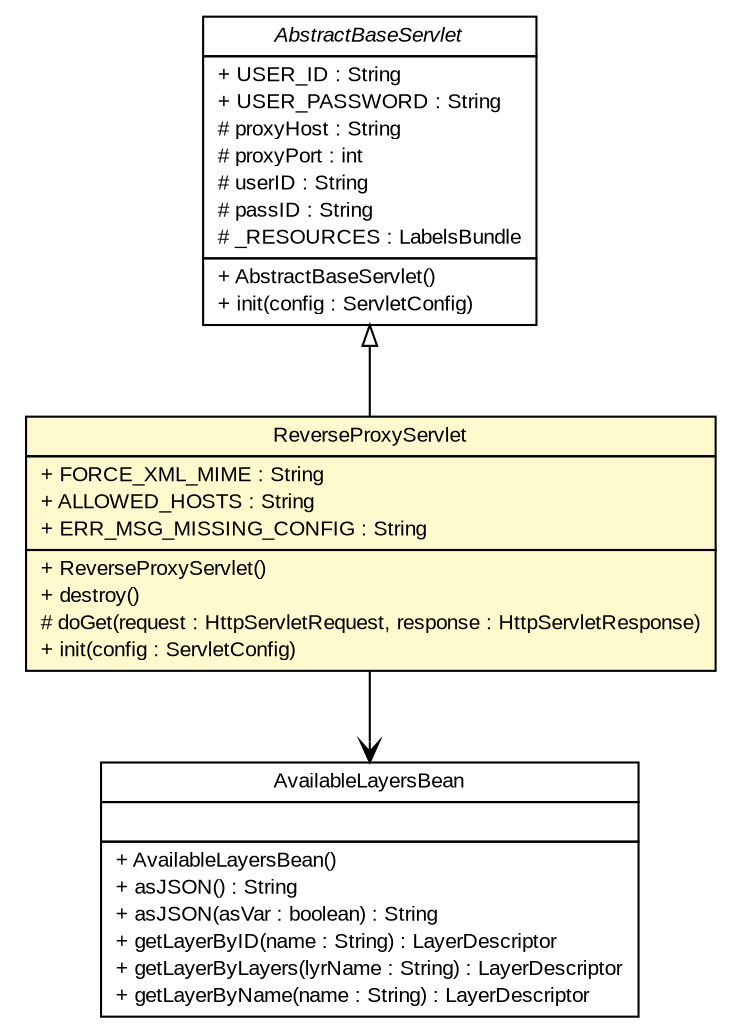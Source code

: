 #!/usr/local/bin/dot
#
# Class diagram 
# Generated by UMLGraph version R5_6 (http://www.umlgraph.org/)
#

digraph G {
	edge [fontname="arial",fontsize=10,labelfontname="arial",labelfontsize=10];
	node [fontname="arial",fontsize=10,shape=plaintext];
	nodesep=0.25;
	ranksep=0.5;
	// nl.mineleni.cbsviewer.servlet.ReverseProxyServlet
	c5107 [label=<<table title="nl.mineleni.cbsviewer.servlet.ReverseProxyServlet" border="0" cellborder="1" cellspacing="0" cellpadding="2" port="p" bgcolor="lemonChiffon" href="./ReverseProxyServlet.html">
		<tr><td><table border="0" cellspacing="0" cellpadding="1">
<tr><td align="center" balign="center"> ReverseProxyServlet </td></tr>
		</table></td></tr>
		<tr><td><table border="0" cellspacing="0" cellpadding="1">
<tr><td align="left" balign="left"> + FORCE_XML_MIME : String </td></tr>
<tr><td align="left" balign="left"> + ALLOWED_HOSTS : String </td></tr>
<tr><td align="left" balign="left"> + ERR_MSG_MISSING_CONFIG : String </td></tr>
		</table></td></tr>
		<tr><td><table border="0" cellspacing="0" cellpadding="1">
<tr><td align="left" balign="left"> + ReverseProxyServlet() </td></tr>
<tr><td align="left" balign="left"> + destroy() </td></tr>
<tr><td align="left" balign="left"> # doGet(request : HttpServletRequest, response : HttpServletResponse) </td></tr>
<tr><td align="left" balign="left"> + init(config : ServletConfig) </td></tr>
		</table></td></tr>
		</table>>, URL="./ReverseProxyServlet.html", fontname="arial", fontcolor="black", fontsize=10.0];
	// nl.mineleni.cbsviewer.servlet.AbstractBaseServlet
	c5110 [label=<<table title="nl.mineleni.cbsviewer.servlet.AbstractBaseServlet" border="0" cellborder="1" cellspacing="0" cellpadding="2" port="p" href="./AbstractBaseServlet.html">
		<tr><td><table border="0" cellspacing="0" cellpadding="1">
<tr><td align="center" balign="center"><font face="arial italic"> AbstractBaseServlet </font></td></tr>
		</table></td></tr>
		<tr><td><table border="0" cellspacing="0" cellpadding="1">
<tr><td align="left" balign="left"> + USER_ID : String </td></tr>
<tr><td align="left" balign="left"> + USER_PASSWORD : String </td></tr>
<tr><td align="left" balign="left"> # proxyHost : String </td></tr>
<tr><td align="left" balign="left"> # proxyPort : int </td></tr>
<tr><td align="left" balign="left"> # userID : String </td></tr>
<tr><td align="left" balign="left"> # passID : String </td></tr>
<tr><td align="left" balign="left"> # _RESOURCES : LabelsBundle </td></tr>
		</table></td></tr>
		<tr><td><table border="0" cellspacing="0" cellpadding="1">
<tr><td align="left" balign="left"> + AbstractBaseServlet() </td></tr>
<tr><td align="left" balign="left"> + init(config : ServletConfig) </td></tr>
		</table></td></tr>
		</table>>, URL="./AbstractBaseServlet.html", fontname="arial", fontcolor="black", fontsize=10.0];
	// nl.mineleni.cbsviewer.util.AvailableLayersBean
	c5132 [label=<<table title="nl.mineleni.cbsviewer.util.AvailableLayersBean" border="0" cellborder="1" cellspacing="0" cellpadding="2" port="p" href="../util/AvailableLayersBean.html">
		<tr><td><table border="0" cellspacing="0" cellpadding="1">
<tr><td align="center" balign="center"> AvailableLayersBean </td></tr>
		</table></td></tr>
		<tr><td><table border="0" cellspacing="0" cellpadding="1">
<tr><td align="left" balign="left">  </td></tr>
		</table></td></tr>
		<tr><td><table border="0" cellspacing="0" cellpadding="1">
<tr><td align="left" balign="left"> + AvailableLayersBean() </td></tr>
<tr><td align="left" balign="left"> + asJSON() : String </td></tr>
<tr><td align="left" balign="left"> + asJSON(asVar : boolean) : String </td></tr>
<tr><td align="left" balign="left"> + getLayerByID(name : String) : LayerDescriptor </td></tr>
<tr><td align="left" balign="left"> + getLayerByLayers(lyrName : String) : LayerDescriptor </td></tr>
<tr><td align="left" balign="left"> + getLayerByName(name : String) : LayerDescriptor </td></tr>
		</table></td></tr>
		</table>>, URL="../util/AvailableLayersBean.html", fontname="arial", fontcolor="black", fontsize=10.0];
	//nl.mineleni.cbsviewer.servlet.ReverseProxyServlet extends nl.mineleni.cbsviewer.servlet.AbstractBaseServlet
	c5110:p -> c5107:p [dir=back,arrowtail=empty];
	// nl.mineleni.cbsviewer.servlet.ReverseProxyServlet NAVASSOC nl.mineleni.cbsviewer.util.AvailableLayersBean
	c5107:p -> c5132:p [taillabel="", label="", headlabel="", fontname="arial", fontcolor="black", fontsize=10.0, color="black", arrowhead=open];
}

